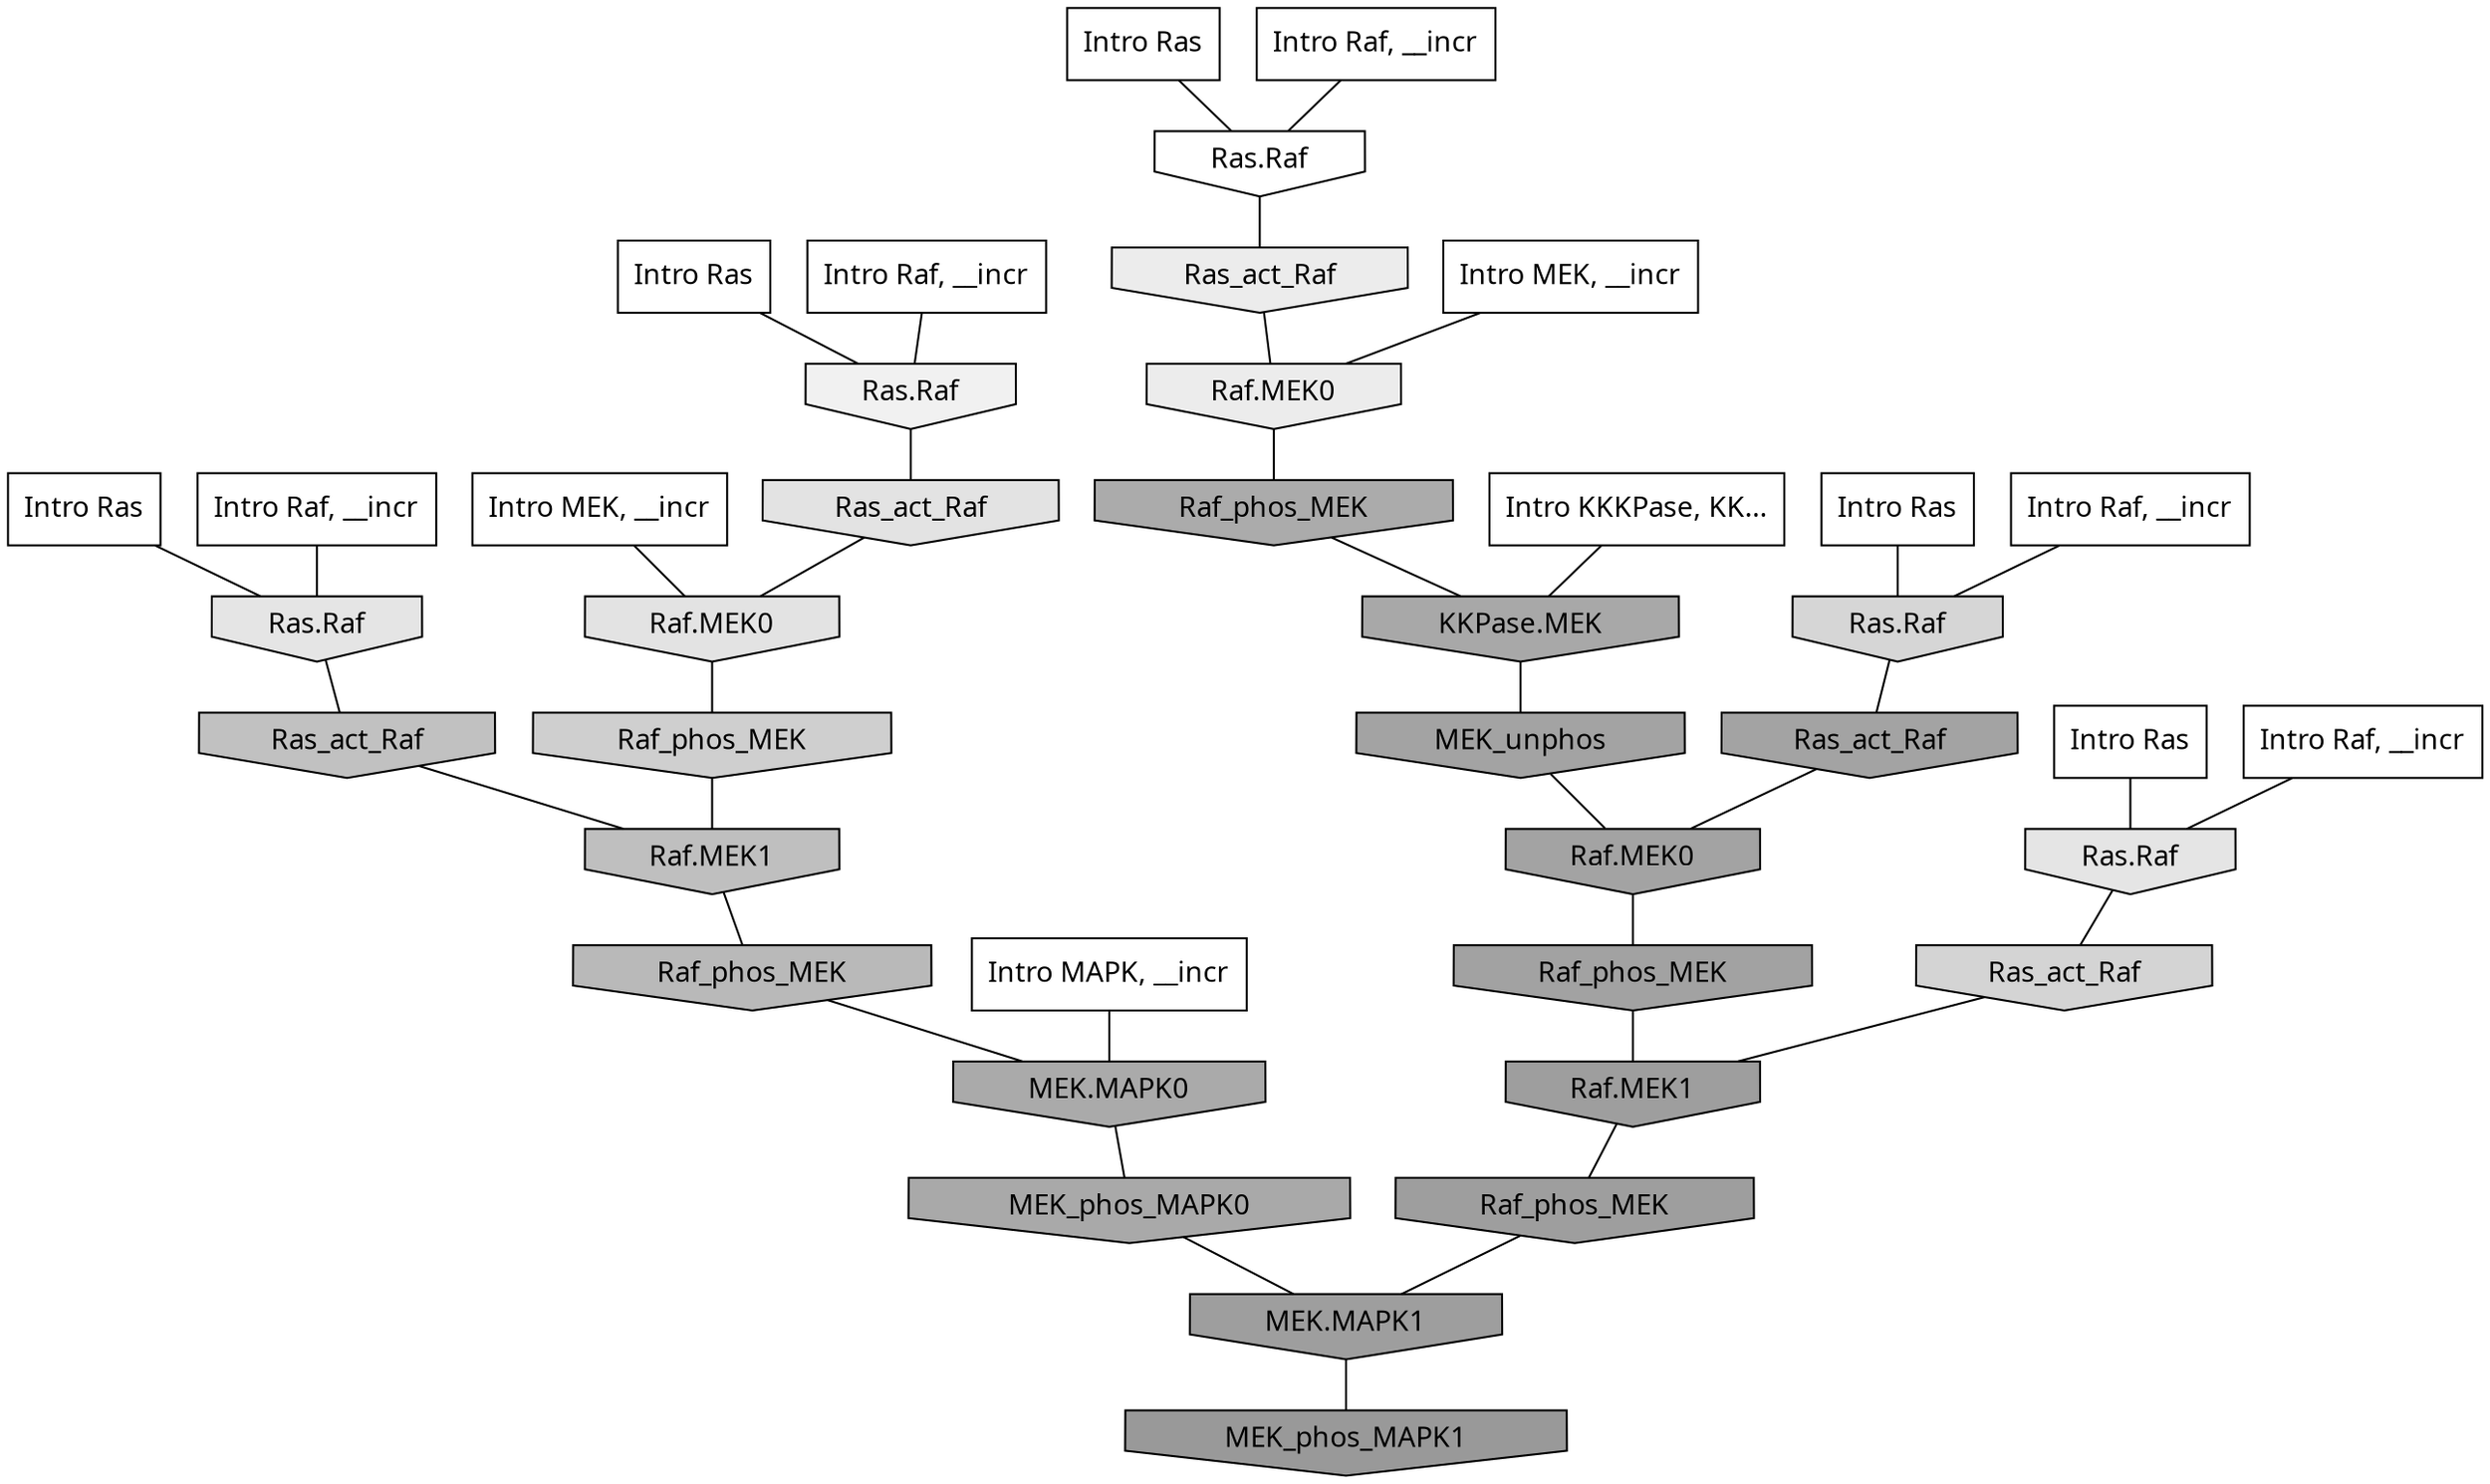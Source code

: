 digraph G{
  rankdir="TB";
  ranksep=0.30;
  node [fontname="CMU Serif"];
  edge [fontname="CMU Serif"];
  
  38 [label="Intro Ras", shape=rectangle, style=filled, fillcolor="0.000 0.000 1.000"]
  
  39 [label="Intro Ras", shape=rectangle, style=filled, fillcolor="0.000 0.000 1.000"]
  
  44 [label="Intro Ras", shape=rectangle, style=filled, fillcolor="0.000 0.000 1.000"]
  
  68 [label="Intro Ras", shape=rectangle, style=filled, fillcolor="0.000 0.000 1.000"]
  
  74 [label="Intro Ras", shape=rectangle, style=filled, fillcolor="0.000 0.000 1.000"]
  
  215 [label="Intro Raf, __incr", shape=rectangle, style=filled, fillcolor="0.000 0.000 1.000"]
  
  219 [label="Intro Raf, __incr", shape=rectangle, style=filled, fillcolor="0.000 0.000 1.000"]
  
  413 [label="Intro Raf, __incr", shape=rectangle, style=filled, fillcolor="0.000 0.000 1.000"]
  
  568 [label="Intro Raf, __incr", shape=rectangle, style=filled, fillcolor="0.000 0.000 1.000"]
  
  778 [label="Intro Raf, __incr", shape=rectangle, style=filled, fillcolor="0.000 0.000 1.000"]
  
  1122 [label="Intro MEK, __incr", shape=rectangle, style=filled, fillcolor="0.000 0.000 1.000"]
  
  1799 [label="Intro MEK, __incr", shape=rectangle, style=filled, fillcolor="0.000 0.000 1.000"]
  
  2654 [label="Intro MAPK, __incr", shape=rectangle, style=filled, fillcolor="0.000 0.000 1.000"]
  
  3195 [label="Intro KKKPase, KK...", shape=rectangle, style=filled, fillcolor="0.000 0.000 1.000"]
  
  3242 [label="Ras.Raf", shape=invhouse, style=filled, fillcolor="0.000 0.000 1.000"]
  
  3728 [label="Ras.Raf", shape=invhouse, style=filled, fillcolor="0.000 0.000 0.942"]
  
  3972 [label="Ras_act_Raf", shape=invhouse, style=filled, fillcolor="0.000 0.000 0.925"]
  
  3974 [label="Raf.MEK0", shape=invhouse, style=filled, fillcolor="0.000 0.000 0.925"]
  
  4328 [label="Ras.Raf", shape=invhouse, style=filled, fillcolor="0.000 0.000 0.898"]
  
  4334 [label="Ras.Raf", shape=invhouse, style=filled, fillcolor="0.000 0.000 0.898"]
  
  4473 [label="Ras_act_Raf", shape=invhouse, style=filled, fillcolor="0.000 0.000 0.890"]
  
  4475 [label="Raf.MEK0", shape=invhouse, style=filled, fillcolor="0.000 0.000 0.890"]
  
  5336 [label="Ras.Raf", shape=invhouse, style=filled, fillcolor="0.000 0.000 0.836"]
  
  5456 [label="Ras_act_Raf", shape=invhouse, style=filled, fillcolor="0.000 0.000 0.829"]
  
  5714 [label="Raf_phos_MEK", shape=invhouse, style=filled, fillcolor="0.000 0.000 0.812"]
  
  6941 [label="Ras_act_Raf", shape=invhouse, style=filled, fillcolor="0.000 0.000 0.757"]
  
  7144 [label="Raf.MEK1", shape=invhouse, style=filled, fillcolor="0.000 0.000 0.750"]
  
  7927 [label="Raf_phos_MEK", shape=invhouse, style=filled, fillcolor="0.000 0.000 0.724"]
  
  9987 [label="Raf_phos_MEK", shape=invhouse, style=filled, fillcolor="0.000 0.000 0.669"]
  
  10117 [label="MEK.MAPK0", shape=invhouse, style=filled, fillcolor="0.000 0.000 0.665"]
  
  10213 [label="MEK_phos_MAPK0", shape=invhouse, style=filled, fillcolor="0.000 0.000 0.663"]
  
  10365 [label="KKPase.MEK", shape=invhouse, style=filled, fillcolor="0.000 0.000 0.660"]
  
  11325 [label="MEK_unphos", shape=invhouse, style=filled, fillcolor="0.000 0.000 0.640"]
  
  11459 [label="Ras_act_Raf", shape=invhouse, style=filled, fillcolor="0.000 0.000 0.638"]
  
  11462 [label="Raf.MEK0", shape=invhouse, style=filled, fillcolor="0.000 0.000 0.637"]
  
  11582 [label="Raf_phos_MEK", shape=invhouse, style=filled, fillcolor="0.000 0.000 0.635"]
  
  12418 [label="Raf.MEK1", shape=invhouse, style=filled, fillcolor="0.000 0.000 0.620"]
  
  12428 [label="Raf_phos_MEK", shape=invhouse, style=filled, fillcolor="0.000 0.000 0.620"]
  
  12430 [label="MEK.MAPK1", shape=invhouse, style=filled, fillcolor="0.000 0.000 0.620"]
  
  13635 [label="MEK_phos_MAPK1", shape=invhouse, style=filled, fillcolor="0.000 0.000 0.600"]
  
  
  12430 -> 13635 [dir=none, color="0.000 0.000 0.000"] 
  12428 -> 12430 [dir=none, color="0.000 0.000 0.000"] 
  12418 -> 12428 [dir=none, color="0.000 0.000 0.000"] 
  11582 -> 12418 [dir=none, color="0.000 0.000 0.000"] 
  11462 -> 11582 [dir=none, color="0.000 0.000 0.000"] 
  11459 -> 11462 [dir=none, color="0.000 0.000 0.000"] 
  11325 -> 11462 [dir=none, color="0.000 0.000 0.000"] 
  10365 -> 11325 [dir=none, color="0.000 0.000 0.000"] 
  10213 -> 12430 [dir=none, color="0.000 0.000 0.000"] 
  10117 -> 10213 [dir=none, color="0.000 0.000 0.000"] 
  9987 -> 10365 [dir=none, color="0.000 0.000 0.000"] 
  7927 -> 10117 [dir=none, color="0.000 0.000 0.000"] 
  7144 -> 7927 [dir=none, color="0.000 0.000 0.000"] 
  6941 -> 7144 [dir=none, color="0.000 0.000 0.000"] 
  5714 -> 7144 [dir=none, color="0.000 0.000 0.000"] 
  5456 -> 12418 [dir=none, color="0.000 0.000 0.000"] 
  5336 -> 11459 [dir=none, color="0.000 0.000 0.000"] 
  4475 -> 5714 [dir=none, color="0.000 0.000 0.000"] 
  4473 -> 4475 [dir=none, color="0.000 0.000 0.000"] 
  4334 -> 5456 [dir=none, color="0.000 0.000 0.000"] 
  4328 -> 6941 [dir=none, color="0.000 0.000 0.000"] 
  3974 -> 9987 [dir=none, color="0.000 0.000 0.000"] 
  3972 -> 3974 [dir=none, color="0.000 0.000 0.000"] 
  3728 -> 4473 [dir=none, color="0.000 0.000 0.000"] 
  3242 -> 3972 [dir=none, color="0.000 0.000 0.000"] 
  3195 -> 10365 [dir=none, color="0.000 0.000 0.000"] 
  2654 -> 10117 [dir=none, color="0.000 0.000 0.000"] 
  1799 -> 3974 [dir=none, color="0.000 0.000 0.000"] 
  1122 -> 4475 [dir=none, color="0.000 0.000 0.000"] 
  778 -> 4334 [dir=none, color="0.000 0.000 0.000"] 
  568 -> 3242 [dir=none, color="0.000 0.000 0.000"] 
  413 -> 5336 [dir=none, color="0.000 0.000 0.000"] 
  219 -> 3728 [dir=none, color="0.000 0.000 0.000"] 
  215 -> 4328 [dir=none, color="0.000 0.000 0.000"] 
  74 -> 3728 [dir=none, color="0.000 0.000 0.000"] 
  68 -> 5336 [dir=none, color="0.000 0.000 0.000"] 
  44 -> 4334 [dir=none, color="0.000 0.000 0.000"] 
  39 -> 4328 [dir=none, color="0.000 0.000 0.000"] 
  38 -> 3242 [dir=none, color="0.000 0.000 0.000"] 
  
  }
